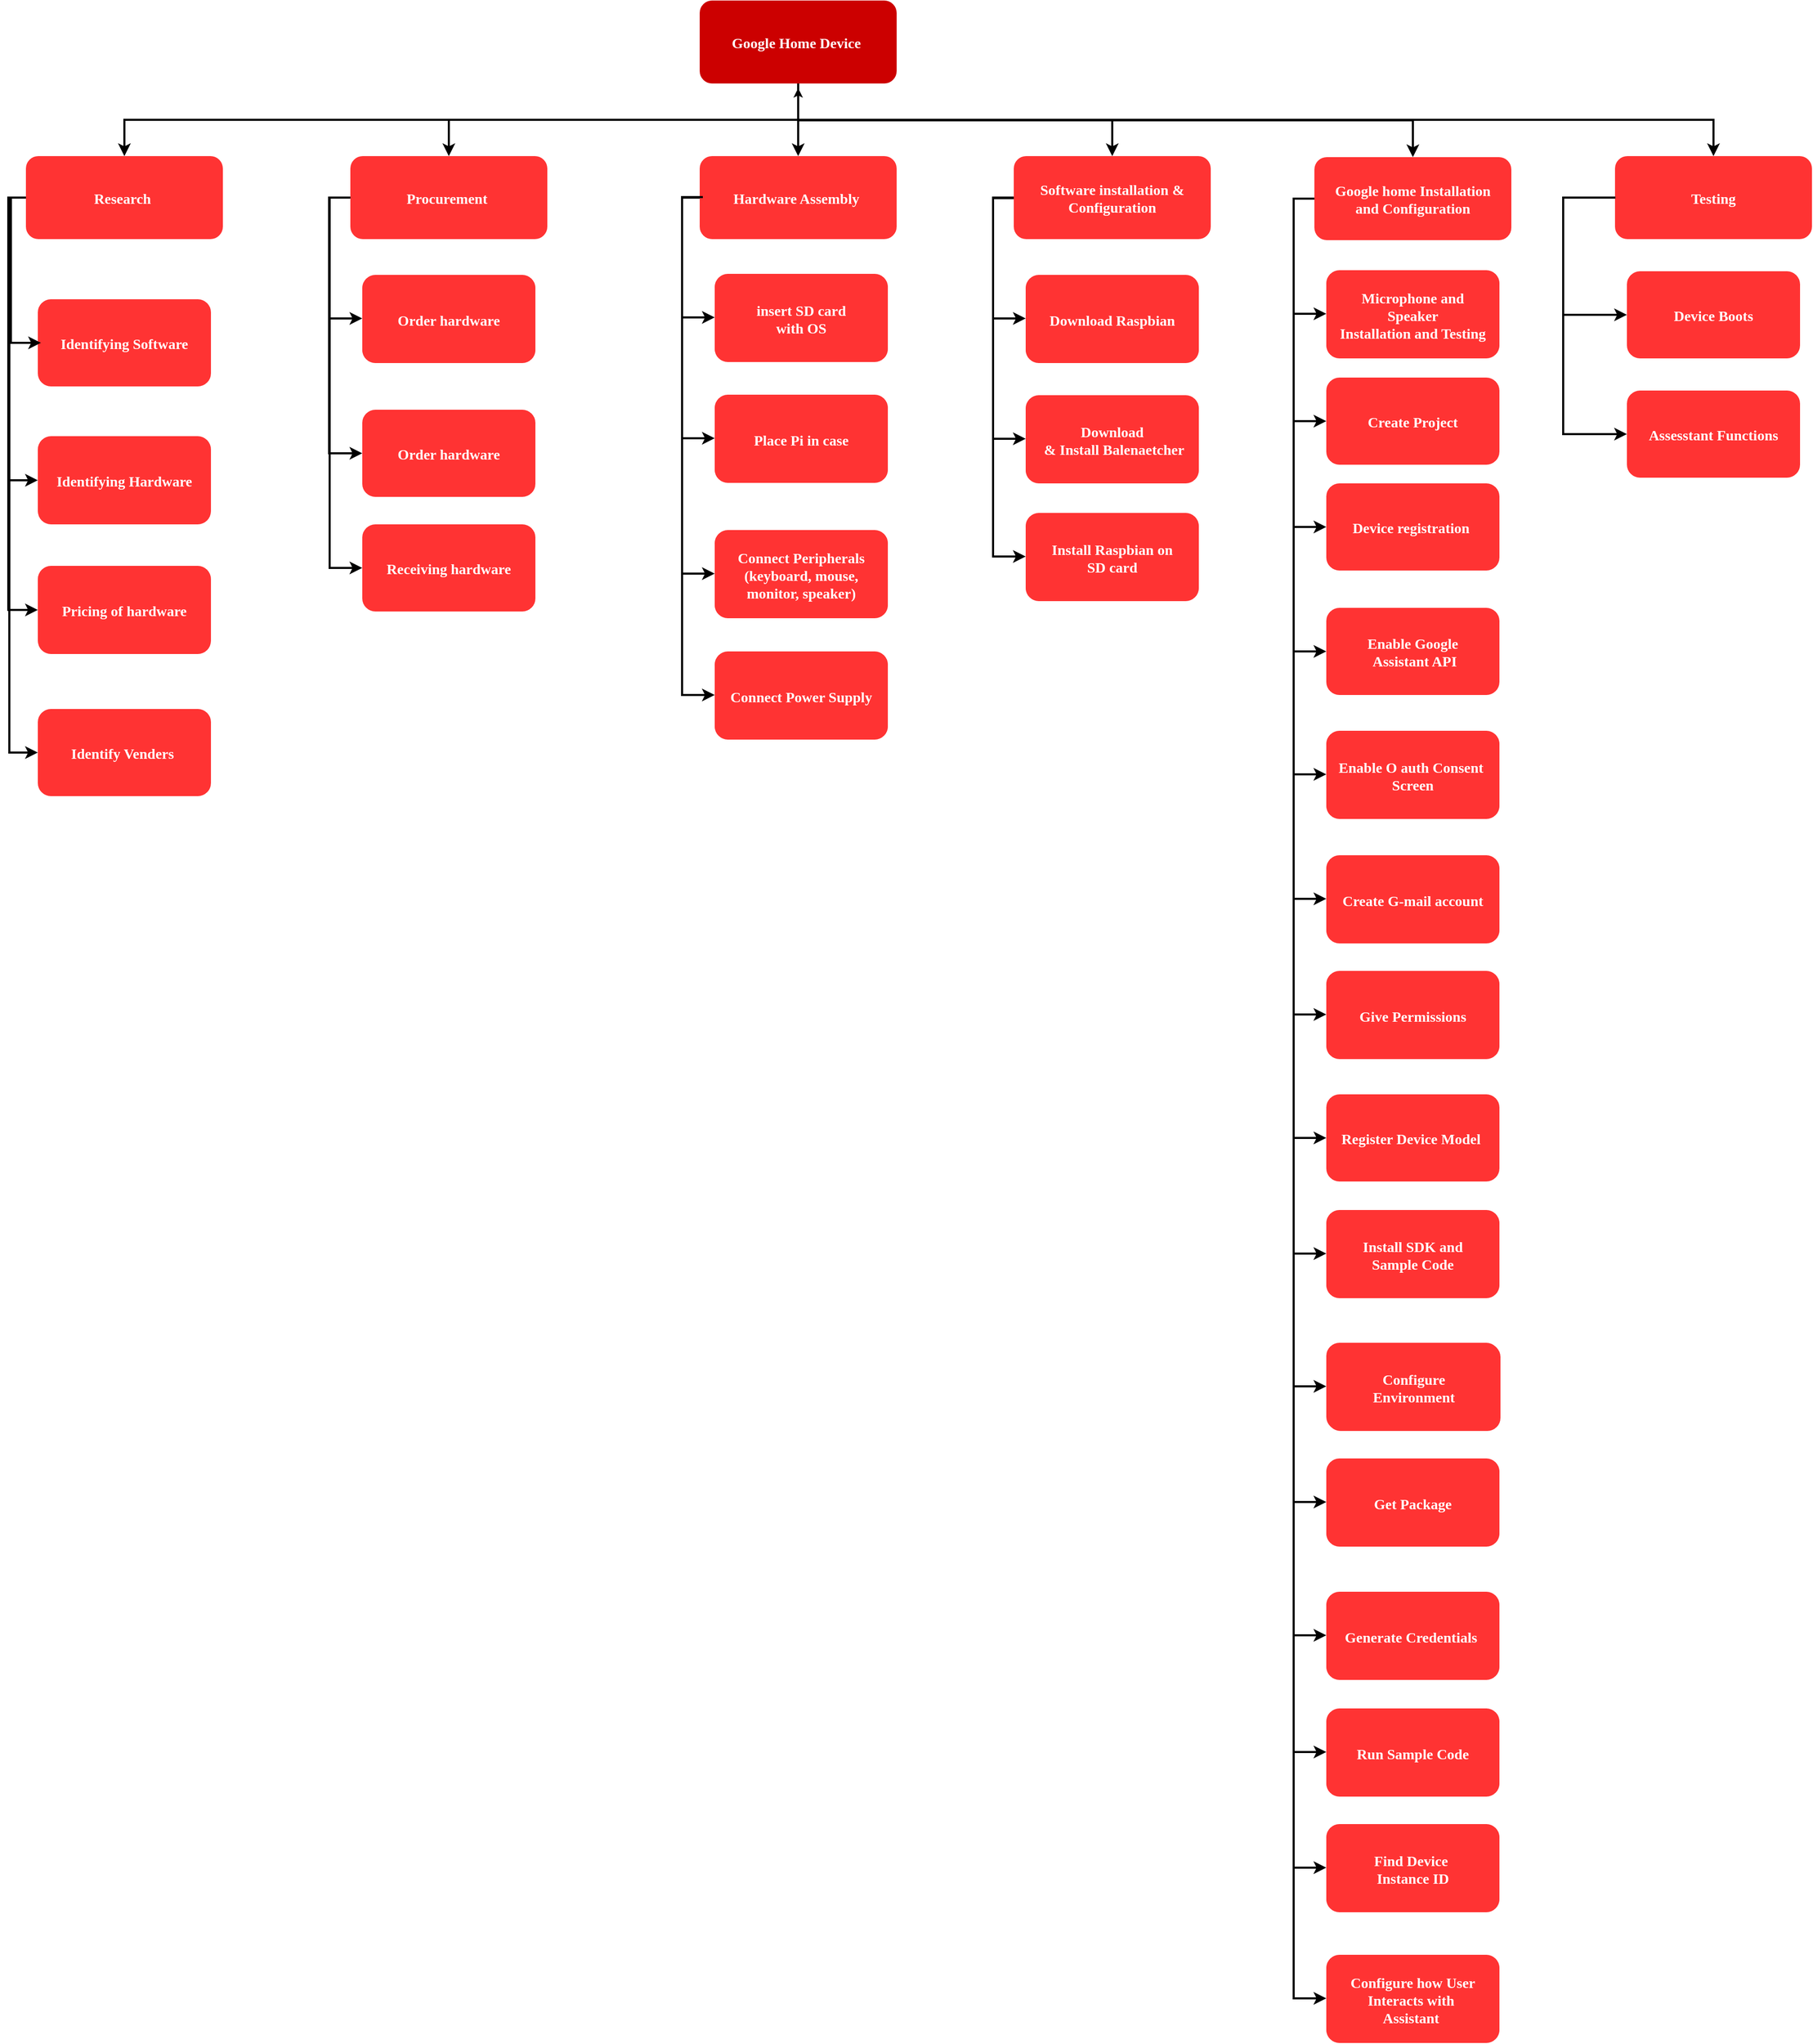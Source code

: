 <mxfile version="12.1.3" type="github" pages="1"><diagram name="Page-1" id="2c0d36ab-eaac-3732-788b-9136903baeff"><mxGraphModel dx="1656" dy="860" grid="1" gridSize="10" guides="1" tooltips="1" connect="1" arrows="1" fold="1" page="1" pageScale="1.5" pageWidth="1169" pageHeight="827" background="#ffffff" math="0" shadow="0"><root><mxCell id="0"/><mxCell id="1" parent="0"/><mxCell id="tLoKIB0Pt9iFWni56XS3-131" style="edgeStyle=orthogonalEdgeStyle;rounded=0;orthogonalLoop=1;jettySize=auto;html=1;fillColor=#FF3333;" parent="1" source="2" edge="1"><mxGeometry relative="1" as="geometry"><mxPoint x="852" y="270" as="targetPoint"/></mxGeometry></mxCell><mxCell id="2" value="Google Home Device " style="rounded=1;fillColor=#CC0000;gradientColor=none;strokeColor=none;fontColor=#FFFFFF;fontStyle=1;fontFamily=Tahoma;fontSize=14" parent="1" vertex="1"><mxGeometry x="757" y="185.5" width="190" height="80" as="geometry"/></mxCell><mxCell id="13" value="Research " style="rounded=1;fillColor=#FF3333;gradientColor=none;strokeColor=none;fontColor=#FFFFFF;fontStyle=1;fontFamily=Tahoma;fontSize=14" parent="1" vertex="1"><mxGeometry x="107" y="335.5" width="190" height="80" as="geometry"/></mxCell><mxCell id="16" value="Identifying Software" style="rounded=1;fillColor=#FF3333;gradientColor=none;strokeColor=none;fontColor=#FFFFFF;fontStyle=1;fontFamily=Tahoma;fontSize=14" parent="1" vertex="1"><mxGeometry x="118.5" y="473.5" width="167" height="84" as="geometry"/></mxCell><mxCell id="61" value="" style="edgeStyle=elbowEdgeStyle;elbow=vertical;strokeWidth=2;rounded=0;fillColor=#FF3333;" parent="1" source="2" target="13" edge="1"><mxGeometry x="-23" y="135.5" width="100" height="100" as="geometry"><mxPoint x="-23" y="235.5" as="sourcePoint"/><mxPoint x="77" y="135.5" as="targetPoint"/></mxGeometry></mxCell><mxCell id="tLoKIB0Pt9iFWni56XS3-125" value="Identifying Hardware" style="rounded=1;fillColor=#FF3333;gradientColor=none;strokeColor=none;fontColor=#FFFFFF;fontStyle=1;fontFamily=Tahoma;fontSize=14" parent="1" vertex="1"><mxGeometry x="118.5" y="605.5" width="167" height="85" as="geometry"/></mxCell><mxCell id="tLoKIB0Pt9iFWni56XS3-127" value="Pricing of hardware" style="rounded=1;fillColor=#FF3333;gradientColor=none;strokeColor=none;fontColor=#FFFFFF;fontStyle=1;fontFamily=Tahoma;fontSize=14" parent="1" vertex="1"><mxGeometry x="118.5" y="730.5" width="167" height="85" as="geometry"/></mxCell><mxCell id="tLoKIB0Pt9iFWni56XS3-129" value="Procurement " style="rounded=1;fillColor=#FF3333;gradientColor=none;strokeColor=none;fontColor=#FFFFFF;fontStyle=1;fontFamily=Tahoma;fontSize=14" parent="1" vertex="1"><mxGeometry x="420" y="335.5" width="190" height="80" as="geometry"/></mxCell><mxCell id="tLoKIB0Pt9iFWni56XS3-130" value="" style="edgeStyle=elbowEdgeStyle;elbow=vertical;strokeWidth=2;rounded=0;exitX=0.5;exitY=1;exitDx=0;exitDy=0;fillColor=#FF3333;" parent="1" source="2" target="tLoKIB0Pt9iFWni56XS3-129" edge="1"><mxGeometry x="-13" y="145.5" width="100" height="100" as="geometry"><mxPoint x="862" y="275.5" as="sourcePoint"/><mxPoint x="212" y="345.5" as="targetPoint"/></mxGeometry></mxCell><mxCell id="tLoKIB0Pt9iFWni56XS3-132" value="Request Funding" style="rounded=1;fillColor=#FF3333;gradientColor=none;strokeColor=none;fontColor=#FFFFFF;fontStyle=1;fontFamily=Tahoma;fontSize=14" parent="1" vertex="1"><mxGeometry x="431.5" y="450" width="167" height="84" as="geometry"/></mxCell><mxCell id="tLoKIB0Pt9iFWni56XS3-134" value="Identify Venders " style="rounded=1;fillColor=#FF3333;gradientColor=none;strokeColor=none;fontColor=#FFFFFF;fontStyle=1;fontFamily=Tahoma;fontSize=14" parent="1" vertex="1"><mxGeometry x="118.5" y="868.5" width="167" height="84" as="geometry"/></mxCell><mxCell id="tLoKIB0Pt9iFWni56XS3-137" value="Order hardware" style="rounded=1;fillColor=#FF3333;gradientColor=none;strokeColor=none;fontColor=#FFFFFF;fontStyle=1;fontFamily=Tahoma;fontSize=14" parent="1" vertex="1"><mxGeometry x="431.5" y="580" width="167" height="84" as="geometry"/></mxCell><mxCell id="tLoKIB0Pt9iFWni56XS3-157" value="Order hardware" style="rounded=1;fillColor=#FF3333;gradientColor=none;strokeColor=none;fontColor=#FFFFFF;fontStyle=1;fontFamily=Tahoma;fontSize=14" parent="1" vertex="1"><mxGeometry x="431.5" y="451" width="167" height="84" as="geometry"/></mxCell><mxCell id="tLoKIB0Pt9iFWni56XS3-139" value="Receiving hardware" style="rounded=1;fillColor=#FF3333;gradientColor=none;strokeColor=none;fontColor=#FFFFFF;fontStyle=1;fontFamily=Tahoma;fontSize=14" parent="1" vertex="1"><mxGeometry x="431.5" y="690.5" width="167" height="84" as="geometry"/></mxCell><mxCell id="tLoKIB0Pt9iFWni56XS3-144" value="" style="edgeStyle=elbowEdgeStyle;elbow=vertical;strokeWidth=2;rounded=0;exitX=0.5;exitY=1;exitDx=0;exitDy=0;fillColor=#FF3333;" parent="1" source="2" target="tLoKIB0Pt9iFWni56XS3-143" edge="1"><mxGeometry x="324" y="159.5" width="100" height="100" as="geometry"><mxPoint x="1189" y="280" as="sourcePoint"/><mxPoint x="549" y="359.5" as="targetPoint"/></mxGeometry></mxCell><mxCell id="tLoKIB0Pt9iFWni56XS3-143" value="Hardware Assembly " style="rounded=1;fillColor=#FF3333;gradientColor=none;strokeColor=none;fontColor=#FFFFFF;fontStyle=1;fontFamily=Tahoma;fontSize=14" parent="1" vertex="1"><mxGeometry x="757" y="335.5" width="190" height="80" as="geometry"/></mxCell><mxCell id="tLoKIB0Pt9iFWni56XS3-151" value="" style="edgeStyle=elbowEdgeStyle;elbow=vertical;strokeWidth=2;rounded=0;exitX=0.5;exitY=1;exitDx=0;exitDy=0;fillColor=#FF3333;" parent="1" source="2" target="tLoKIB0Pt9iFWni56XS3-152" edge="1"><mxGeometry x="334" y="169.5" width="100" height="100" as="geometry"><mxPoint x="862" y="276" as="sourcePoint"/><mxPoint x="559" y="369.5" as="targetPoint"/></mxGeometry></mxCell><mxCell id="tLoKIB0Pt9iFWni56XS3-152" value="Software installation &amp;&#10; Configuration " style="rounded=1;fillColor=#FF3333;gradientColor=none;strokeColor=none;fontColor=#FFFFFF;fontStyle=1;fontFamily=Tahoma;fontSize=14" parent="1" vertex="1"><mxGeometry x="1060" y="335.5" width="190" height="80" as="geometry"/></mxCell><mxCell id="tLoKIB0Pt9iFWni56XS3-155" value="" style="edgeStyle=elbowEdgeStyle;elbow=horizontal;endArrow=classic;html=1;exitX=0;exitY=0.5;exitDx=0;exitDy=0;entryX=0;entryY=0.5;entryDx=0;entryDy=0;rounded=0;strokeWidth=2;fillColor=#FF3333;" parent="1" source="tLoKIB0Pt9iFWni56XS3-129" target="tLoKIB0Pt9iFWni56XS3-132" edge="1"><mxGeometry width="50" height="50" relative="1" as="geometry"><mxPoint x="480" y="506" as="sourcePoint"/><mxPoint x="360" y="510" as="targetPoint"/><Array as="points"><mxPoint x="400" y="450"/></Array></mxGeometry></mxCell><mxCell id="tLoKIB0Pt9iFWni56XS3-156" value="" style="edgeStyle=elbowEdgeStyle;elbow=horizontal;endArrow=classic;html=1;exitX=0;exitY=0.5;exitDx=0;exitDy=0;entryX=0;entryY=0.5;entryDx=0;entryDy=0;rounded=0;strokeWidth=2;fillColor=#FF3333;" parent="1" target="tLoKIB0Pt9iFWni56XS3-137" edge="1"><mxGeometry width="50" height="50" relative="1" as="geometry"><mxPoint x="419.5" y="375.5" as="sourcePoint"/><mxPoint x="431.5" y="491.5" as="targetPoint"/><Array as="points"><mxPoint x="399.5" y="449.5"/></Array></mxGeometry></mxCell><mxCell id="tLoKIB0Pt9iFWni56XS3-159" value="" style="edgeStyle=elbowEdgeStyle;elbow=horizontal;endArrow=classic;html=1;exitX=0;exitY=0.5;exitDx=0;exitDy=0;entryX=0;entryY=0.5;entryDx=0;entryDy=0;rounded=0;strokeWidth=2;fillColor=#FF3333;" parent="1" source="tLoKIB0Pt9iFWni56XS3-129" target="tLoKIB0Pt9iFWni56XS3-139" edge="1"><mxGeometry width="50" height="50" relative="1" as="geometry"><mxPoint x="429.5" y="385.5" as="sourcePoint"/><mxPoint x="442" y="667" as="targetPoint"/><Array as="points"><mxPoint x="400" y="590"/></Array></mxGeometry></mxCell><mxCell id="tLoKIB0Pt9iFWni56XS3-161" value="" style="edgeStyle=elbowEdgeStyle;elbow=horizontal;endArrow=classic;html=1;exitX=0;exitY=0.5;exitDx=0;exitDy=0;entryX=0;entryY=0.5;entryDx=0;entryDy=0;rounded=0;strokeWidth=2;fillColor=#FF3333;" parent="1" source="13" target="tLoKIB0Pt9iFWni56XS3-134" edge="1"><mxGeometry width="50" height="50" relative="1" as="geometry"><mxPoint x="111" y="373.5" as="sourcePoint"/><mxPoint x="123" y="730.5" as="targetPoint"/><Array as="points"><mxPoint x="91" y="587.5"/></Array></mxGeometry></mxCell><mxCell id="tLoKIB0Pt9iFWni56XS3-162" value="" style="edgeStyle=elbowEdgeStyle;elbow=horizontal;endArrow=classic;html=1;entryX=0;entryY=0.5;entryDx=0;entryDy=0;rounded=0;strokeWidth=2;exitX=0;exitY=0.5;exitDx=0;exitDy=0;fillColor=#FF3333;" parent="1" source="13" target="tLoKIB0Pt9iFWni56XS3-127" edge="1"><mxGeometry width="50" height="50" relative="1" as="geometry"><mxPoint x="110" y="280" as="sourcePoint"/><mxPoint x="129" y="921" as="targetPoint"/><Array as="points"><mxPoint x="90" y="570"/></Array></mxGeometry></mxCell><mxCell id="tLoKIB0Pt9iFWni56XS3-163" value="" style="edgeStyle=elbowEdgeStyle;elbow=horizontal;endArrow=classic;html=1;entryX=0;entryY=0.5;entryDx=0;entryDy=0;rounded=0;strokeWidth=2;fillColor=#FF3333;" parent="1" source="13" target="tLoKIB0Pt9iFWni56XS3-125" edge="1"><mxGeometry width="50" height="50" relative="1" as="geometry"><mxPoint x="120" y="380" as="sourcePoint"/><mxPoint x="129" y="783" as="targetPoint"/><Array as="points"><mxPoint x="90" y="520"/></Array></mxGeometry></mxCell><mxCell id="tLoKIB0Pt9iFWni56XS3-165" value="" style="edgeStyle=elbowEdgeStyle;elbow=horizontal;endArrow=classic;html=1;entryX=0;entryY=0.5;entryDx=0;entryDy=0;rounded=0;strokeWidth=2;exitX=0;exitY=0.5;exitDx=0;exitDy=0;fillColor=#FF3333;" parent="1" source="13" edge="1"><mxGeometry width="50" height="50" relative="1" as="geometry"><mxPoint x="109.5" y="243" as="sourcePoint"/><mxPoint x="121.5" y="515.5" as="targetPoint"/><Array as="points"><mxPoint x="92.5" y="387.5"/></Array></mxGeometry></mxCell><mxCell id="tLoKIB0Pt9iFWni56XS3-171" value="Request Funding" style="rounded=1;fillColor=#FF3333;gradientColor=none;strokeColor=none;fontColor=#FFFFFF;fontStyle=1;fontFamily=Tahoma;fontSize=14" parent="1" vertex="1"><mxGeometry x="771.5" y="449" width="167" height="84" as="geometry"/></mxCell><mxCell id="tLoKIB0Pt9iFWni56XS3-172" value="insert SD card &#10;with OS" style="rounded=1;fillColor=#FF3333;gradientColor=none;strokeColor=none;fontColor=#FFFFFF;fontStyle=1;fontFamily=Tahoma;fontSize=14" parent="1" vertex="1"><mxGeometry x="771.5" y="450" width="167" height="84" as="geometry"/></mxCell><mxCell id="tLoKIB0Pt9iFWni56XS3-173" value="" style="edgeStyle=elbowEdgeStyle;elbow=horizontal;endArrow=classic;html=1;exitX=0;exitY=0.5;exitDx=0;exitDy=0;entryX=0;entryY=0.5;entryDx=0;entryDy=0;rounded=0;strokeWidth=2;fillColor=#FF3333;" parent="1" target="tLoKIB0Pt9iFWni56XS3-171" edge="1"><mxGeometry width="50" height="50" relative="1" as="geometry"><mxPoint x="760" y="375" as="sourcePoint"/><mxPoint x="700" y="509" as="targetPoint"/><Array as="points"><mxPoint x="740" y="449"/></Array></mxGeometry></mxCell><mxCell id="tLoKIB0Pt9iFWni56XS3-174" value="Request Funding" style="rounded=1;fillColor=#FF3333;gradientColor=none;strokeColor=none;fontColor=#FFFFFF;fontStyle=1;fontFamily=Tahoma;fontSize=14" parent="1" vertex="1"><mxGeometry x="771.5" y="565.5" width="167" height="84" as="geometry"/></mxCell><mxCell id="tLoKIB0Pt9iFWni56XS3-175" value="Place Pi in case" style="rounded=1;fillColor=#FF3333;gradientColor=none;strokeColor=none;fontColor=#FFFFFF;fontStyle=1;fontFamily=Tahoma;fontSize=14" parent="1" vertex="1"><mxGeometry x="771.5" y="566.5" width="167" height="84" as="geometry"/></mxCell><mxCell id="tLoKIB0Pt9iFWni56XS3-176" value="" style="edgeStyle=elbowEdgeStyle;elbow=horizontal;endArrow=classic;html=1;exitX=0;exitY=0.5;exitDx=0;exitDy=0;entryX=0;entryY=0.5;entryDx=0;entryDy=0;rounded=0;strokeWidth=2;fillColor=#FF3333;" parent="1" source="tLoKIB0Pt9iFWni56XS3-143" target="tLoKIB0Pt9iFWni56XS3-174" edge="1"><mxGeometry width="50" height="50" relative="1" as="geometry"><mxPoint x="744" y="336" as="sourcePoint"/><mxPoint x="700" y="625.5" as="targetPoint"/><Array as="points"><mxPoint x="740" y="470"/></Array></mxGeometry></mxCell><mxCell id="tLoKIB0Pt9iFWni56XS3-177" value="Request Funding" style="rounded=1;fillColor=#FF3333;gradientColor=none;strokeColor=none;fontColor=#FFFFFF;fontStyle=1;fontFamily=Tahoma;fontSize=14" parent="1" vertex="1"><mxGeometry x="771.5" y="696" width="167" height="84" as="geometry"/></mxCell><mxCell id="tLoKIB0Pt9iFWni56XS3-178" value="Connect Peripherals&#10;(keyboard, mouse, &#10;monitor, speaker)" style="rounded=1;fillColor=#FF3333;gradientColor=none;strokeColor=none;fontColor=#FFFFFF;fontStyle=1;fontFamily=Tahoma;fontSize=14" parent="1" vertex="1"><mxGeometry x="771.5" y="697" width="167" height="84" as="geometry"/></mxCell><mxCell id="tLoKIB0Pt9iFWni56XS3-179" value="" style="edgeStyle=elbowEdgeStyle;elbow=horizontal;endArrow=classic;html=1;exitX=0;exitY=0.5;exitDx=0;exitDy=0;entryX=0;entryY=0.5;entryDx=0;entryDy=0;rounded=0;strokeWidth=2;fillColor=#FF3333;" parent="1" source="tLoKIB0Pt9iFWni56XS3-143" target="tLoKIB0Pt9iFWni56XS3-177" edge="1"><mxGeometry width="50" height="50" relative="1" as="geometry"><mxPoint x="760" y="622" as="sourcePoint"/><mxPoint x="700" y="756" as="targetPoint"/><Array as="points"><mxPoint x="740" y="696"/></Array></mxGeometry></mxCell><mxCell id="tLoKIB0Pt9iFWni56XS3-180" value="Request Funding" style="rounded=1;fillColor=#FF3333;gradientColor=none;strokeColor=none;fontColor=#FFFFFF;fontStyle=1;fontFamily=Tahoma;fontSize=14" parent="1" vertex="1"><mxGeometry x="771.5" y="813" width="167" height="84" as="geometry"/></mxCell><mxCell id="tLoKIB0Pt9iFWni56XS3-181" value="Connect Power Supply" style="rounded=1;fillColor=#FF3333;gradientColor=none;strokeColor=none;fontColor=#FFFFFF;fontStyle=1;fontFamily=Tahoma;fontSize=14" parent="1" vertex="1"><mxGeometry x="771.5" y="814" width="167" height="84" as="geometry"/></mxCell><mxCell id="tLoKIB0Pt9iFWni56XS3-182" value="" style="edgeStyle=elbowEdgeStyle;elbow=horizontal;endArrow=classic;html=1;exitX=0;exitY=0.5;exitDx=0;exitDy=0;entryX=0;entryY=0.5;entryDx=0;entryDy=0;rounded=0;strokeWidth=2;fillColor=#FF3333;" parent="1" source="tLoKIB0Pt9iFWni56XS3-143" target="tLoKIB0Pt9iFWni56XS3-180" edge="1"><mxGeometry width="50" height="50" relative="1" as="geometry"><mxPoint x="760" y="739" as="sourcePoint"/><mxPoint x="700" y="873" as="targetPoint"/><Array as="points"><mxPoint x="740" y="813"/></Array></mxGeometry></mxCell><mxCell id="tLoKIB0Pt9iFWni56XS3-183" value="Request Funding" style="rounded=1;fillColor=#FF3333;gradientColor=none;strokeColor=none;fontColor=#FFFFFF;fontStyle=1;fontFamily=Tahoma;fontSize=14" parent="1" vertex="1"><mxGeometry x="1071.5" y="450" width="167" height="84" as="geometry"/></mxCell><mxCell id="tLoKIB0Pt9iFWni56XS3-184" value="Download Raspbian" style="rounded=1;fillColor=#FF3333;gradientColor=none;strokeColor=none;fontColor=#FFFFFF;fontStyle=1;fontFamily=Tahoma;fontSize=14" parent="1" vertex="1"><mxGeometry x="1071.5" y="451" width="167" height="84" as="geometry"/></mxCell><mxCell id="tLoKIB0Pt9iFWni56XS3-185" value="" style="edgeStyle=elbowEdgeStyle;elbow=horizontal;endArrow=classic;html=1;exitX=0;exitY=0.5;exitDx=0;exitDy=0;entryX=0;entryY=0.5;entryDx=0;entryDy=0;rounded=0;strokeWidth=2;fillColor=#FF3333;" parent="1" target="tLoKIB0Pt9iFWni56XS3-183" edge="1"><mxGeometry width="50" height="50" relative="1" as="geometry"><mxPoint x="1060" y="376" as="sourcePoint"/><mxPoint x="1000" y="510" as="targetPoint"/><Array as="points"><mxPoint x="1040" y="450"/></Array></mxGeometry></mxCell><mxCell id="tLoKIB0Pt9iFWni56XS3-186" value="Request Funding" style="rounded=1;fillColor=#FF3333;gradientColor=none;strokeColor=none;fontColor=#FFFFFF;fontStyle=1;fontFamily=Tahoma;fontSize=14" parent="1" vertex="1"><mxGeometry x="1071.5" y="566" width="167" height="84" as="geometry"/></mxCell><mxCell id="tLoKIB0Pt9iFWni56XS3-187" value="Download &#10; &amp; Install Balenaetcher" style="rounded=1;fillColor=#FF3333;gradientColor=none;strokeColor=none;fontColor=#FFFFFF;fontStyle=1;fontFamily=Tahoma;fontSize=14" parent="1" vertex="1"><mxGeometry x="1071.5" y="567" width="167" height="84" as="geometry"/></mxCell><mxCell id="tLoKIB0Pt9iFWni56XS3-188" value="" style="edgeStyle=elbowEdgeStyle;elbow=horizontal;endArrow=classic;html=1;exitX=0;exitY=0.5;exitDx=0;exitDy=0;entryX=0;entryY=0.5;entryDx=0;entryDy=0;rounded=0;strokeWidth=2;fillColor=#FF3333;" parent="1" source="tLoKIB0Pt9iFWni56XS3-152" target="tLoKIB0Pt9iFWni56XS3-186" edge="1"><mxGeometry width="50" height="50" relative="1" as="geometry"><mxPoint x="1060" y="492" as="sourcePoint"/><mxPoint x="1000" y="626" as="targetPoint"/><Array as="points"><mxPoint x="1040" y="566"/></Array></mxGeometry></mxCell><mxCell id="tLoKIB0Pt9iFWni56XS3-190" value="Request Funding" style="rounded=1;fillColor=#FF3333;gradientColor=none;strokeColor=none;fontColor=#FFFFFF;fontStyle=1;fontFamily=Tahoma;fontSize=14" parent="1" vertex="1"><mxGeometry x="1071.5" y="679.5" width="167" height="84" as="geometry"/></mxCell><mxCell id="tLoKIB0Pt9iFWni56XS3-191" value="Install Raspbian on &#10;SD card" style="rounded=1;fillColor=#FF3333;gradientColor=none;strokeColor=none;fontColor=#FFFFFF;fontStyle=1;fontFamily=Tahoma;fontSize=14" parent="1" vertex="1"><mxGeometry x="1071.5" y="680.5" width="167" height="84" as="geometry"/></mxCell><mxCell id="tLoKIB0Pt9iFWni56XS3-192" value="" style="edgeStyle=elbowEdgeStyle;elbow=horizontal;endArrow=classic;html=1;exitX=0;exitY=0.5;exitDx=0;exitDy=0;entryX=0;entryY=0.5;entryDx=0;entryDy=0;rounded=0;strokeWidth=2;fillColor=#FF3333;" parent="1" source="tLoKIB0Pt9iFWni56XS3-152" target="tLoKIB0Pt9iFWni56XS3-190" edge="1"><mxGeometry width="50" height="50" relative="1" as="geometry"><mxPoint x="1060" y="605.5" as="sourcePoint"/><mxPoint x="1000" y="739.5" as="targetPoint"/><Array as="points"><mxPoint x="1040" y="679.5"/></Array></mxGeometry></mxCell><mxCell id="tLoKIB0Pt9iFWni56XS3-198" value="" style="edgeStyle=elbowEdgeStyle;elbow=vertical;strokeWidth=2;rounded=0;exitX=0.5;exitY=1;exitDx=0;exitDy=0;fillColor=#FF3333;" parent="1" source="2" target="tLoKIB0Pt9iFWni56XS3-199" edge="1"><mxGeometry x="1007" y="214" width="100" height="100" as="geometry"><mxPoint x="1535" y="320.5" as="sourcePoint"/><mxPoint x="1232" y="414" as="targetPoint"/></mxGeometry></mxCell><mxCell id="tLoKIB0Pt9iFWni56XS3-199" value="Google home Installation &#10;and Configuration" style="rounded=1;fillColor=#FF3333;gradientColor=none;strokeColor=none;fontColor=#FFFFFF;fontStyle=1;fontFamily=Tahoma;fontSize=14" parent="1" vertex="1"><mxGeometry x="1350" y="336.5" width="190" height="80" as="geometry"/></mxCell><mxCell id="tLoKIB0Pt9iFWni56XS3-200" value="Request Funding" style="rounded=1;fillColor=#FF3333;gradientColor=none;strokeColor=none;fontColor=#FFFFFF;fontStyle=1;fontFamily=Tahoma;fontSize=14" parent="1" vertex="1"><mxGeometry x="1361.5" y="445.5" width="167" height="84" as="geometry"/></mxCell><mxCell id="tLoKIB0Pt9iFWni56XS3-201" value="Microphone and &#10;Speaker&#10;Installation and Testing" style="rounded=1;fillColor=#FF3333;gradientColor=none;strokeColor=none;fontColor=#FFFFFF;fontStyle=1;fontFamily=Tahoma;fontSize=14" parent="1" vertex="1"><mxGeometry x="1361.5" y="446.5" width="167" height="84" as="geometry"/></mxCell><mxCell id="tLoKIB0Pt9iFWni56XS3-202" value="" style="edgeStyle=elbowEdgeStyle;elbow=horizontal;endArrow=classic;html=1;exitX=0;exitY=0.5;exitDx=0;exitDy=0;entryX=0;entryY=0.5;entryDx=0;entryDy=0;rounded=0;strokeWidth=2;fillColor=#FF3333;" parent="1" source="tLoKIB0Pt9iFWni56XS3-199" target="tLoKIB0Pt9iFWni56XS3-200" edge="1"><mxGeometry width="50" height="50" relative="1" as="geometry"><mxPoint x="1350" y="371.5" as="sourcePoint"/><mxPoint x="1290" y="505.5" as="targetPoint"/><Array as="points"><mxPoint x="1330" y="445.5"/></Array></mxGeometry></mxCell><mxCell id="tLoKIB0Pt9iFWni56XS3-204" value="Enable Google&#10; Assistant API" style="rounded=1;fillColor=#FF3333;gradientColor=none;strokeColor=none;fontColor=#FFFFFF;fontStyle=1;fontFamily=Tahoma;fontSize=14" parent="1" vertex="1"><mxGeometry x="1361.5" y="771" width="167" height="84" as="geometry"/></mxCell><mxCell id="tLoKIB0Pt9iFWni56XS3-205" value="" style="edgeStyle=elbowEdgeStyle;elbow=horizontal;endArrow=classic;html=1;rounded=0;strokeWidth=2;entryX=0;entryY=0.5;entryDx=0;entryDy=0;exitX=0;exitY=0.5;exitDx=0;exitDy=0;fillColor=#FF3333;" parent="1" source="tLoKIB0Pt9iFWni56XS3-199" target="tLoKIB0Pt9iFWni56XS3-204" edge="1"><mxGeometry width="50" height="50" relative="1" as="geometry"><mxPoint x="1350" y="368" as="sourcePoint"/><mxPoint x="1340" y="640" as="targetPoint"/><Array as="points"><mxPoint x="1330" y="530"/></Array></mxGeometry></mxCell><mxCell id="tLoKIB0Pt9iFWni56XS3-210" value="Device registration " style="rounded=1;fillColor=#FF3333;gradientColor=none;strokeColor=none;fontColor=#FFFFFF;fontStyle=1;fontFamily=Tahoma;fontSize=14" parent="1" vertex="1"><mxGeometry x="1361.5" y="651" width="167" height="84" as="geometry"/></mxCell><mxCell id="tLoKIB0Pt9iFWni56XS3-212" value="" style="edgeStyle=elbowEdgeStyle;elbow=horizontal;endArrow=classic;html=1;exitX=0;exitY=0.5;exitDx=0;exitDy=0;entryX=0;entryY=0.5;entryDx=0;entryDy=0;rounded=0;strokeWidth=2;fillColor=#FF3333;" parent="1" source="tLoKIB0Pt9iFWni56XS3-199" target="tLoKIB0Pt9iFWni56XS3-210" edge="1"><mxGeometry width="50" height="50" relative="1" as="geometry"><mxPoint x="1350" y="608" as="sourcePoint"/><mxPoint x="1290" y="742" as="targetPoint"/><Array as="points"><mxPoint x="1330" y="682"/></Array></mxGeometry></mxCell><mxCell id="tLoKIB0Pt9iFWni56XS3-216" value="Create Project" style="rounded=1;fillColor=#FF3333;gradientColor=none;strokeColor=none;fontColor=#FFFFFF;fontStyle=1;fontFamily=Tahoma;fontSize=14" parent="1" vertex="1"><mxGeometry x="1361.5" y="549" width="167" height="84" as="geometry"/></mxCell><mxCell id="tLoKIB0Pt9iFWni56XS3-217" value="" style="edgeStyle=elbowEdgeStyle;elbow=horizontal;endArrow=classic;html=1;exitX=0;exitY=0.5;exitDx=0;exitDy=0;entryX=0;entryY=0.5;entryDx=0;entryDy=0;rounded=0;strokeWidth=2;fillColor=#FF3333;" parent="1" source="tLoKIB0Pt9iFWni56XS3-199" target="tLoKIB0Pt9iFWni56XS3-216" edge="1"><mxGeometry width="50" height="50" relative="1" as="geometry"><mxPoint x="1350" y="590" as="sourcePoint"/><mxPoint x="1362" y="702" as="targetPoint"/><Array as="points"><mxPoint x="1330" y="659.5"/></Array></mxGeometry></mxCell><mxCell id="tLoKIB0Pt9iFWni56XS3-218" value="Request Funding" style="rounded=1;fillColor=#FF3333;gradientColor=none;strokeColor=none;fontColor=#FFFFFF;fontStyle=1;fontFamily=Tahoma;fontSize=14" parent="1" vertex="1"><mxGeometry x="1361.5" y="889.5" width="167" height="84" as="geometry"/></mxCell><mxCell id="tLoKIB0Pt9iFWni56XS3-219" value="Enable O auth Consent &#10;Screen" style="rounded=1;fillColor=#FF3333;gradientColor=none;strokeColor=none;fontColor=#FFFFFF;fontStyle=1;fontFamily=Tahoma;fontSize=14" parent="1" vertex="1"><mxGeometry x="1361.5" y="890.5" width="167" height="84" as="geometry"/></mxCell><mxCell id="tLoKIB0Pt9iFWni56XS3-220" value="" style="edgeStyle=elbowEdgeStyle;elbow=horizontal;endArrow=classic;html=1;exitX=0;exitY=0.5;exitDx=0;exitDy=0;entryX=0;entryY=0.5;entryDx=0;entryDy=0;rounded=0;strokeWidth=2;fillColor=#FF3333;" parent="1" source="tLoKIB0Pt9iFWni56XS3-199" target="tLoKIB0Pt9iFWni56XS3-218" edge="1"><mxGeometry width="50" height="50" relative="1" as="geometry"><mxPoint x="1350" y="820" as="sourcePoint"/><mxPoint x="1290" y="949.5" as="targetPoint"/><Array as="points"><mxPoint x="1330" y="889.5"/></Array></mxGeometry></mxCell><mxCell id="tLoKIB0Pt9iFWni56XS3-221" value="Request Funding" style="rounded=1;fillColor=#FF3333;gradientColor=none;strokeColor=none;fontColor=#FFFFFF;fontStyle=1;fontFamily=Tahoma;fontSize=14" parent="1" vertex="1"><mxGeometry x="1361.5" y="1009.5" width="167" height="84" as="geometry"/></mxCell><mxCell id="tLoKIB0Pt9iFWni56XS3-222" value="Create G-mail account" style="rounded=1;fillColor=#FF3333;gradientColor=none;strokeColor=none;fontColor=#FFFFFF;fontStyle=1;fontFamily=Tahoma;fontSize=14" parent="1" vertex="1"><mxGeometry x="1361.5" y="1010.5" width="167" height="84" as="geometry"/></mxCell><mxCell id="tLoKIB0Pt9iFWni56XS3-223" value="" style="edgeStyle=elbowEdgeStyle;elbow=horizontal;endArrow=classic;html=1;exitX=0;exitY=0.5;exitDx=0;exitDy=0;entryX=0;entryY=0.5;entryDx=0;entryDy=0;rounded=0;strokeWidth=2;fillColor=#FF3333;" parent="1" source="tLoKIB0Pt9iFWni56XS3-199" target="tLoKIB0Pt9iFWni56XS3-221" edge="1"><mxGeometry width="50" height="50" relative="1" as="geometry"><mxPoint x="1350" y="940" as="sourcePoint"/><mxPoint x="1290" y="1069.5" as="targetPoint"/><Array as="points"><mxPoint x="1330" y="1009.5"/></Array></mxGeometry></mxCell><mxCell id="tLoKIB0Pt9iFWni56XS3-224" value="Request Funding" style="rounded=1;fillColor=#FF3333;gradientColor=none;strokeColor=none;fontColor=#FFFFFF;fontStyle=1;fontFamily=Tahoma;fontSize=14" parent="1" vertex="1"><mxGeometry x="1361.5" y="1121" width="167" height="84" as="geometry"/></mxCell><mxCell id="tLoKIB0Pt9iFWni56XS3-225" value="Give Permissions" style="rounded=1;fillColor=#FF3333;gradientColor=none;strokeColor=none;fontColor=#FFFFFF;fontStyle=1;fontFamily=Tahoma;fontSize=14" parent="1" vertex="1"><mxGeometry x="1361.5" y="1122" width="167" height="84" as="geometry"/></mxCell><mxCell id="tLoKIB0Pt9iFWni56XS3-226" value="" style="edgeStyle=elbowEdgeStyle;elbow=horizontal;endArrow=classic;html=1;exitX=0;exitY=0.5;exitDx=0;exitDy=0;entryX=0;entryY=0.5;entryDx=0;entryDy=0;rounded=0;strokeWidth=2;fillColor=#FF3333;" parent="1" source="tLoKIB0Pt9iFWni56XS3-199" target="tLoKIB0Pt9iFWni56XS3-224" edge="1"><mxGeometry width="50" height="50" relative="1" as="geometry"><mxPoint x="1350" y="1051.5" as="sourcePoint"/><mxPoint x="1290" y="1181" as="targetPoint"/><Array as="points"><mxPoint x="1330" y="1121"/></Array></mxGeometry></mxCell><mxCell id="tLoKIB0Pt9iFWni56XS3-228" value="Register Device Model " style="rounded=1;fillColor=#FF3333;gradientColor=none;strokeColor=none;fontColor=#FFFFFF;fontStyle=1;fontFamily=Tahoma;fontSize=14" parent="1" vertex="1"><mxGeometry x="1361.5" y="1240" width="167" height="84" as="geometry"/></mxCell><mxCell id="tLoKIB0Pt9iFWni56XS3-229" value="" style="edgeStyle=elbowEdgeStyle;elbow=horizontal;endArrow=classic;html=1;exitX=0;exitY=0.5;exitDx=0;exitDy=0;entryX=0;entryY=0.5;entryDx=0;entryDy=0;rounded=0;strokeWidth=2;fillColor=#FF3333;" parent="1" source="tLoKIB0Pt9iFWni56XS3-199" target="tLoKIB0Pt9iFWni56XS3-228" edge="1"><mxGeometry width="50" height="50" relative="1" as="geometry"><mxPoint x="1350" y="1190" as="sourcePoint"/><mxPoint x="1362" y="1302" as="targetPoint"/><Array as="points"><mxPoint x="1330" y="1259.5"/></Array></mxGeometry></mxCell><mxCell id="tLoKIB0Pt9iFWni56XS3-234" value="Request Funding" style="rounded=1;fillColor=#FF3333;gradientColor=none;strokeColor=none;fontColor=#FFFFFF;fontStyle=1;fontFamily=Tahoma;fontSize=14" parent="1" vertex="1"><mxGeometry x="1361.5" y="1351.5" width="167" height="84" as="geometry"/></mxCell><mxCell id="tLoKIB0Pt9iFWni56XS3-235" value="Install SDK and &#10;Sample Code" style="rounded=1;fillColor=#FF3333;gradientColor=none;strokeColor=none;fontColor=#FFFFFF;fontStyle=1;fontFamily=Tahoma;fontSize=14" parent="1" vertex="1"><mxGeometry x="1361.5" y="1352.5" width="167" height="84" as="geometry"/></mxCell><mxCell id="tLoKIB0Pt9iFWni56XS3-236" value="" style="edgeStyle=elbowEdgeStyle;elbow=horizontal;endArrow=classic;html=1;exitX=0;exitY=0.5;exitDx=0;exitDy=0;entryX=0;entryY=0.5;entryDx=0;entryDy=0;rounded=0;strokeWidth=2;fillColor=#FF3333;" parent="1" source="tLoKIB0Pt9iFWni56XS3-199" target="tLoKIB0Pt9iFWni56XS3-234" edge="1"><mxGeometry width="50" height="50" relative="1" as="geometry"><mxPoint x="1350" y="1282" as="sourcePoint"/><mxPoint x="1290" y="1411.5" as="targetPoint"/><Array as="points"><mxPoint x="1330" y="1351.5"/></Array></mxGeometry></mxCell><mxCell id="tLoKIB0Pt9iFWni56XS3-237" value="Request Funding" style="rounded=1;fillColor=#FF3333;gradientColor=none;strokeColor=none;fontColor=#FFFFFF;fontStyle=1;fontFamily=Tahoma;fontSize=14" parent="1" vertex="1"><mxGeometry x="1361.5" y="1479.5" width="167" height="84" as="geometry"/></mxCell><mxCell id="tLoKIB0Pt9iFWni56XS3-238" value="Configure&#10; Environment " style="rounded=1;fillColor=#FF3333;gradientColor=none;strokeColor=none;fontColor=#FFFFFF;fontStyle=1;fontFamily=Tahoma;fontSize=14" parent="1" vertex="1"><mxGeometry x="1362.5" y="1480.5" width="167" height="84" as="geometry"/></mxCell><mxCell id="tLoKIB0Pt9iFWni56XS3-239" value="" style="edgeStyle=elbowEdgeStyle;elbow=horizontal;endArrow=classic;html=1;exitX=0;exitY=0.5;exitDx=0;exitDy=0;entryX=0;entryY=0.5;entryDx=0;entryDy=0;rounded=0;strokeWidth=2;fillColor=#FF3333;" parent="1" source="tLoKIB0Pt9iFWni56XS3-199" target="tLoKIB0Pt9iFWni56XS3-237" edge="1"><mxGeometry width="50" height="50" relative="1" as="geometry"><mxPoint x="1350" y="1410" as="sourcePoint"/><mxPoint x="1290" y="1539.5" as="targetPoint"/><Array as="points"><mxPoint x="1330" y="1479.5"/></Array></mxGeometry></mxCell><mxCell id="tLoKIB0Pt9iFWni56XS3-240" value="Request Funding" style="rounded=1;fillColor=#FF3333;gradientColor=none;strokeColor=none;fontColor=#FFFFFF;fontStyle=1;fontFamily=Tahoma;fontSize=14" parent="1" vertex="1"><mxGeometry x="1361.5" y="1591" width="167" height="84" as="geometry"/></mxCell><mxCell id="tLoKIB0Pt9iFWni56XS3-241" value="Get Package" style="rounded=1;fillColor=#FF3333;gradientColor=none;strokeColor=none;fontColor=#FFFFFF;fontStyle=1;fontFamily=Tahoma;fontSize=14" parent="1" vertex="1"><mxGeometry x="1361.5" y="1592" width="167" height="84" as="geometry"/></mxCell><mxCell id="tLoKIB0Pt9iFWni56XS3-242" value="" style="edgeStyle=elbowEdgeStyle;elbow=horizontal;endArrow=classic;html=1;exitX=0;exitY=0.5;exitDx=0;exitDy=0;entryX=0;entryY=0.5;entryDx=0;entryDy=0;rounded=0;strokeWidth=2;fillColor=#FF3333;" parent="1" source="tLoKIB0Pt9iFWni56XS3-199" target="tLoKIB0Pt9iFWni56XS3-240" edge="1"><mxGeometry width="50" height="50" relative="1" as="geometry"><mxPoint x="1350" y="1521.5" as="sourcePoint"/><mxPoint x="1290" y="1651" as="targetPoint"/><Array as="points"><mxPoint x="1330" y="1591"/></Array></mxGeometry></mxCell><mxCell id="tLoKIB0Pt9iFWni56XS3-243" value="Request Funding" style="rounded=1;fillColor=#FF3333;gradientColor=none;strokeColor=none;fontColor=#FFFFFF;fontStyle=1;fontFamily=Tahoma;fontSize=14" parent="1" vertex="1"><mxGeometry x="1361.5" y="1719.5" width="167" height="84" as="geometry"/></mxCell><mxCell id="tLoKIB0Pt9iFWni56XS3-244" value="Generate Credentials " style="rounded=1;fillColor=#FF3333;gradientColor=none;strokeColor=none;fontColor=#FFFFFF;fontStyle=1;fontFamily=Tahoma;fontSize=14" parent="1" vertex="1"><mxGeometry x="1361.5" y="1720.5" width="167" height="84" as="geometry"/></mxCell><mxCell id="tLoKIB0Pt9iFWni56XS3-245" value="" style="edgeStyle=elbowEdgeStyle;elbow=horizontal;endArrow=classic;html=1;exitX=0;exitY=0.5;exitDx=0;exitDy=0;entryX=0;entryY=0.5;entryDx=0;entryDy=0;rounded=0;strokeWidth=2;fillColor=#FF3333;" parent="1" source="tLoKIB0Pt9iFWni56XS3-199" target="tLoKIB0Pt9iFWni56XS3-243" edge="1"><mxGeometry width="50" height="50" relative="1" as="geometry"><mxPoint x="1350" y="1650" as="sourcePoint"/><mxPoint x="1290" y="1779.5" as="targetPoint"/><Array as="points"><mxPoint x="1330" y="1719.5"/></Array></mxGeometry></mxCell><mxCell id="tLoKIB0Pt9iFWni56XS3-246" value="Request Funding" style="rounded=1;fillColor=#FF3333;gradientColor=none;strokeColor=none;fontColor=#FFFFFF;fontStyle=1;fontFamily=Tahoma;fontSize=14" parent="1" vertex="1"><mxGeometry x="1361.5" y="1832" width="167" height="84" as="geometry"/></mxCell><mxCell id="tLoKIB0Pt9iFWni56XS3-247" value="Run Sample Code" style="rounded=1;fillColor=#FF3333;gradientColor=none;strokeColor=none;fontColor=#FFFFFF;fontStyle=1;fontFamily=Tahoma;fontSize=14" parent="1" vertex="1"><mxGeometry x="1361.5" y="1833" width="167" height="84" as="geometry"/></mxCell><mxCell id="tLoKIB0Pt9iFWni56XS3-248" value="" style="edgeStyle=elbowEdgeStyle;elbow=horizontal;endArrow=classic;html=1;exitX=0;exitY=0.5;exitDx=0;exitDy=0;entryX=0;entryY=0.5;entryDx=0;entryDy=0;rounded=0;strokeWidth=2;fillColor=#FF3333;" parent="1" source="tLoKIB0Pt9iFWni56XS3-199" target="tLoKIB0Pt9iFWni56XS3-246" edge="1"><mxGeometry width="50" height="50" relative="1" as="geometry"><mxPoint x="1350" y="1762.5" as="sourcePoint"/><mxPoint x="1290" y="1892" as="targetPoint"/><Array as="points"><mxPoint x="1330" y="1832"/></Array></mxGeometry></mxCell><mxCell id="tLoKIB0Pt9iFWni56XS3-250" value="Request Funding" style="rounded=1;fillColor=#FF3333;gradientColor=none;strokeColor=none;fontColor=#FFFFFF;fontStyle=1;fontFamily=Tahoma;fontSize=14" parent="1" vertex="1"><mxGeometry x="1361.5" y="1943.5" width="167" height="84" as="geometry"/></mxCell><mxCell id="tLoKIB0Pt9iFWni56XS3-251" value="Find Device &#10;Instance ID" style="rounded=1;fillColor=#FF3333;gradientColor=none;strokeColor=none;fontColor=#FFFFFF;fontStyle=1;fontFamily=Tahoma;fontSize=14" parent="1" vertex="1"><mxGeometry x="1361.5" y="1944.5" width="167" height="84" as="geometry"/></mxCell><mxCell id="tLoKIB0Pt9iFWni56XS3-252" value="" style="edgeStyle=elbowEdgeStyle;elbow=horizontal;endArrow=classic;html=1;exitX=0;exitY=0.5;exitDx=0;exitDy=0;entryX=0;entryY=0.5;entryDx=0;entryDy=0;rounded=0;strokeWidth=2;fillColor=#FF3333;" parent="1" source="tLoKIB0Pt9iFWni56XS3-199" target="tLoKIB0Pt9iFWni56XS3-250" edge="1"><mxGeometry width="50" height="50" relative="1" as="geometry"><mxPoint x="1350" y="1874" as="sourcePoint"/><mxPoint x="1290" y="2003.5" as="targetPoint"/><Array as="points"><mxPoint x="1330" y="1943.5"/></Array></mxGeometry></mxCell><mxCell id="tLoKIB0Pt9iFWni56XS3-253" value="Request Funding" style="rounded=1;fillColor=#FF3333;gradientColor=none;strokeColor=none;fontColor=#FFFFFF;fontStyle=1;fontFamily=Tahoma;fontSize=14" parent="1" vertex="1"><mxGeometry x="1361.5" y="2069.5" width="167" height="84" as="geometry"/></mxCell><mxCell id="tLoKIB0Pt9iFWni56XS3-254" value="Configure how User&#10;Interacts with &#10;Assistant " style="rounded=1;fillColor=#FF3333;gradientColor=none;strokeColor=none;fontColor=#FFFFFF;fontStyle=1;fontFamily=Tahoma;fontSize=14" parent="1" vertex="1"><mxGeometry x="1361.5" y="2070.5" width="167" height="84" as="geometry"/></mxCell><mxCell id="tLoKIB0Pt9iFWni56XS3-255" value="" style="edgeStyle=elbowEdgeStyle;elbow=horizontal;endArrow=classic;html=1;exitX=0;exitY=0.5;exitDx=0;exitDy=0;entryX=0;entryY=0.5;entryDx=0;entryDy=0;rounded=0;strokeWidth=2;fillColor=#FF3333;" parent="1" source="tLoKIB0Pt9iFWni56XS3-199" target="tLoKIB0Pt9iFWni56XS3-253" edge="1"><mxGeometry width="50" height="50" relative="1" as="geometry"><mxPoint x="1350" y="2000" as="sourcePoint"/><mxPoint x="1290" y="2129.5" as="targetPoint"/><Array as="points"><mxPoint x="1330" y="2069.5"/></Array></mxGeometry></mxCell><mxCell id="tLoKIB0Pt9iFWni56XS3-256" value="Testing" style="rounded=1;fillColor=#FF3333;gradientColor=none;strokeColor=none;fontColor=#FFFFFF;fontStyle=1;fontFamily=Tahoma;fontSize=14" parent="1" vertex="1"><mxGeometry x="1640" y="335.5" width="190" height="80" as="geometry"/></mxCell><mxCell id="tLoKIB0Pt9iFWni56XS3-257" value="" style="edgeStyle=elbowEdgeStyle;elbow=vertical;strokeWidth=2;rounded=0;exitX=0.5;exitY=1;exitDx=0;exitDy=0;entryX=0.5;entryY=0;entryDx=0;entryDy=0;fillColor=#FF3333;" parent="1" source="2" target="tLoKIB0Pt9iFWni56XS3-256" edge="1"><mxGeometry x="1297" y="159" width="100" height="100" as="geometry"><mxPoint x="1142" y="210" as="sourcePoint"/><mxPoint x="1735" y="280.5" as="targetPoint"/></mxGeometry></mxCell><mxCell id="tLoKIB0Pt9iFWni56XS3-259" value="Device Boots" style="rounded=1;fillColor=#FF3333;gradientColor=none;strokeColor=none;fontColor=#FFFFFF;fontStyle=1;fontFamily=Tahoma;fontSize=14" parent="1" vertex="1"><mxGeometry x="1651.5" y="446.5" width="167" height="84" as="geometry"/></mxCell><mxCell id="tLoKIB0Pt9iFWni56XS3-260" value="" style="edgeStyle=elbowEdgeStyle;elbow=horizontal;endArrow=classic;html=1;exitX=0;exitY=0.5;exitDx=0;exitDy=0;entryX=0;entryY=0.5;entryDx=0;entryDy=0;rounded=0;strokeWidth=2;fillColor=#FF3333;" parent="1" source="tLoKIB0Pt9iFWni56XS3-256" target="tLoKIB0Pt9iFWni56XS3-259" edge="1"><mxGeometry width="50" height="50" relative="1" as="geometry"><mxPoint x="1610.333" y="410" as="sourcePoint"/><mxPoint x="1622" y="523.333" as="targetPoint"/><Array as="points"><mxPoint x="1590" y="480.5"/></Array></mxGeometry></mxCell><mxCell id="tLoKIB0Pt9iFWni56XS3-262" value="Assesstant Functions" style="rounded=1;fillColor=#FF3333;gradientColor=none;strokeColor=none;fontColor=#FFFFFF;fontStyle=1;fontFamily=Tahoma;fontSize=14" parent="1" vertex="1"><mxGeometry x="1651.5" y="561.5" width="167" height="84" as="geometry"/></mxCell><mxCell id="tLoKIB0Pt9iFWni56XS3-263" value="" style="edgeStyle=elbowEdgeStyle;elbow=horizontal;endArrow=classic;html=1;exitX=0;exitY=0.5;exitDx=0;exitDy=0;entryX=0;entryY=0.5;entryDx=0;entryDy=0;rounded=0;strokeWidth=2;fillColor=#FF3333;" parent="1" target="tLoKIB0Pt9iFWni56XS3-262" edge="1"><mxGeometry width="50" height="50" relative="1" as="geometry"><mxPoint x="1640.333" y="375.5" as="sourcePoint"/><mxPoint x="1622" y="658.333" as="targetPoint"/><Array as="points"><mxPoint x="1590" y="616"/></Array></mxGeometry></mxCell></root></mxGraphModel></diagram></mxfile>